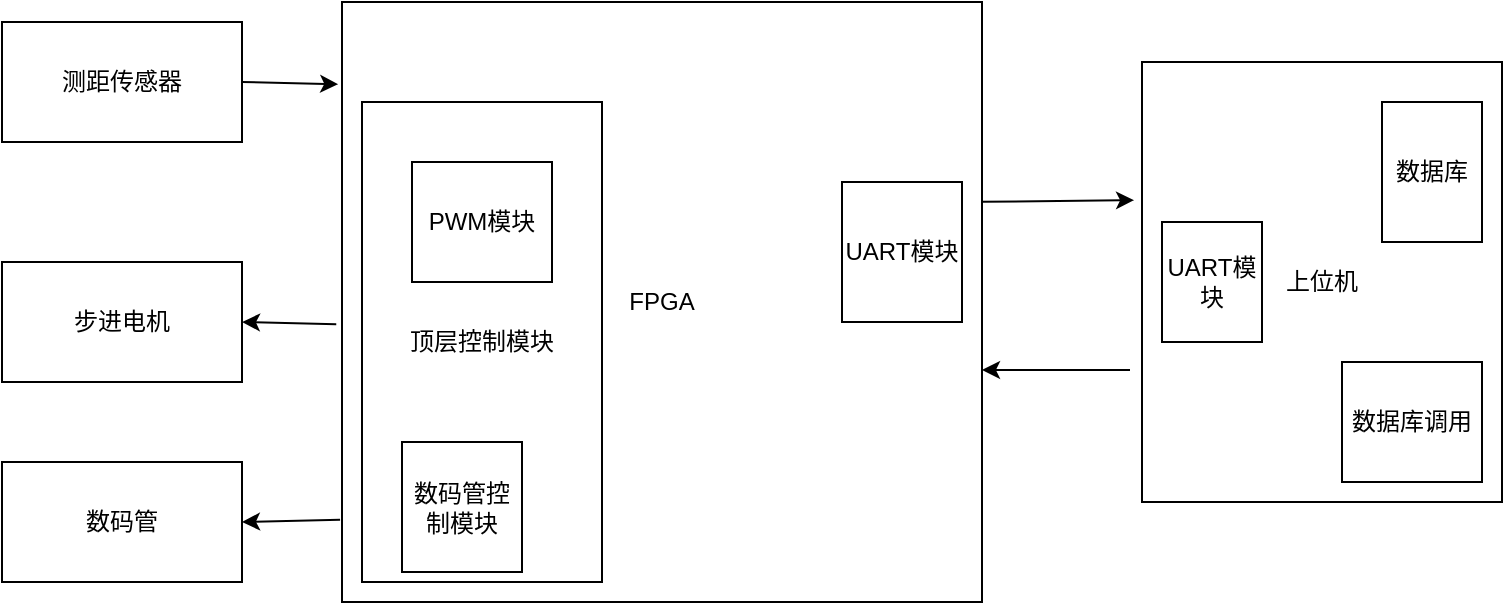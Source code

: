 <mxfile version="14.4.9" type="github">
  <diagram id="PkKeY5RilfShJjIIVHlE" name="Page-1">
    <mxGraphModel dx="1350" dy="804" grid="1" gridSize="10" guides="1" tooltips="1" connect="1" arrows="1" fold="1" page="1" pageScale="1" pageWidth="827" pageHeight="1169" math="0" shadow="0">
      <root>
        <mxCell id="0" />
        <mxCell id="1" parent="0" />
        <mxCell id="WTyLmvjnWqMjKbYEzsTN-1" value="测距传感器" style="rounded=0;whiteSpace=wrap;html=1;" parent="1" vertex="1">
          <mxGeometry x="30" y="120" width="120" height="60" as="geometry" />
        </mxCell>
        <mxCell id="WTyLmvjnWqMjKbYEzsTN-2" value="步进电机" style="rounded=0;whiteSpace=wrap;html=1;sketch=0;" parent="1" vertex="1">
          <mxGeometry x="30" y="240" width="120" height="60" as="geometry" />
        </mxCell>
        <mxCell id="WTyLmvjnWqMjKbYEzsTN-3" value="FPGA" style="rounded=0;whiteSpace=wrap;html=1;sketch=0;" parent="1" vertex="1">
          <mxGeometry x="200" y="110" width="320" height="300" as="geometry" />
        </mxCell>
        <mxCell id="WTyLmvjnWqMjKbYEzsTN-4" value="上位机" style="rounded=0;whiteSpace=wrap;html=1;sketch=0;" parent="1" vertex="1">
          <mxGeometry x="600" y="140" width="180" height="220" as="geometry" />
        </mxCell>
        <mxCell id="WTyLmvjnWqMjKbYEzsTN-6" value="" style="endArrow=classic;html=1;entryX=1;entryY=0.5;entryDx=0;entryDy=0;exitX=-0.009;exitY=0.537;exitDx=0;exitDy=0;exitPerimeter=0;" parent="1" source="WTyLmvjnWqMjKbYEzsTN-3" target="WTyLmvjnWqMjKbYEzsTN-2" edge="1">
          <mxGeometry width="50" height="50" relative="1" as="geometry">
            <mxPoint x="180" y="270" as="sourcePoint" />
            <mxPoint x="270" y="270" as="targetPoint" />
          </mxGeometry>
        </mxCell>
        <mxCell id="WTyLmvjnWqMjKbYEzsTN-7" value="数码管" style="rounded=0;whiteSpace=wrap;html=1;sketch=0;" parent="1" vertex="1">
          <mxGeometry x="30" y="340" width="120" height="60" as="geometry" />
        </mxCell>
        <mxCell id="WTyLmvjnWqMjKbYEzsTN-11" value="" style="endArrow=classic;html=1;entryX=1;entryY=0.5;entryDx=0;entryDy=0;exitX=-0.003;exitY=0.863;exitDx=0;exitDy=0;exitPerimeter=0;" parent="1" source="WTyLmvjnWqMjKbYEzsTN-3" target="WTyLmvjnWqMjKbYEzsTN-7" edge="1">
          <mxGeometry width="50" height="50" relative="1" as="geometry">
            <mxPoint x="180" y="370" as="sourcePoint" />
            <mxPoint x="260" y="350" as="targetPoint" />
          </mxGeometry>
        </mxCell>
        <mxCell id="WTyLmvjnWqMjKbYEzsTN-15" value="" style="endArrow=classic;html=1;" parent="1" edge="1">
          <mxGeometry width="50" height="50" relative="1" as="geometry">
            <mxPoint x="594" y="294" as="sourcePoint" />
            <mxPoint x="520" y="294" as="targetPoint" />
          </mxGeometry>
        </mxCell>
        <mxCell id="l1fs5ziQuPOiMHA6lOia-1" value="UART模块" style="rounded=0;whiteSpace=wrap;html=1;sketch=0;" parent="1" vertex="1">
          <mxGeometry x="450" y="200" width="60" height="70" as="geometry" />
        </mxCell>
        <mxCell id="l1fs5ziQuPOiMHA6lOia-3" value="UART模块" style="whiteSpace=wrap;html=1;rounded=0;sketch=0;" parent="1" vertex="1">
          <mxGeometry x="610" y="220" width="50" height="60" as="geometry" />
        </mxCell>
        <mxCell id="l1fs5ziQuPOiMHA6lOia-7" value="顶层控制模块" style="whiteSpace=wrap;html=1;rounded=0;sketch=0;" parent="1" vertex="1">
          <mxGeometry x="210" y="160" width="120" height="240" as="geometry" />
        </mxCell>
        <mxCell id="l1fs5ziQuPOiMHA6lOia-9" value="" style="endArrow=classic;html=1;exitX=1;exitY=0.5;exitDx=0;exitDy=0;entryX=-0.006;entryY=0.137;entryDx=0;entryDy=0;entryPerimeter=0;" parent="1" source="WTyLmvjnWqMjKbYEzsTN-1" target="WTyLmvjnWqMjKbYEzsTN-3" edge="1">
          <mxGeometry width="50" height="50" relative="1" as="geometry">
            <mxPoint x="390" y="380" as="sourcePoint" />
            <mxPoint x="440" y="330" as="targetPoint" />
          </mxGeometry>
        </mxCell>
        <mxCell id="l1fs5ziQuPOiMHA6lOia-5" value="数码管控制模块" style="whiteSpace=wrap;html=1;rounded=0;sketch=0;" parent="1" vertex="1">
          <mxGeometry x="230" y="330" width="60" height="65" as="geometry" />
        </mxCell>
        <mxCell id="l1fs5ziQuPOiMHA6lOia-4" value="PWM模块" style="whiteSpace=wrap;html=1;rounded=0;sketch=0;" parent="1" vertex="1">
          <mxGeometry x="235" y="190" width="70" height="60" as="geometry" />
        </mxCell>
        <mxCell id="l1fs5ziQuPOiMHA6lOia-10" value="" style="endArrow=classic;html=1;exitX=1;exitY=0.333;exitDx=0;exitDy=0;exitPerimeter=0;entryX=-0.022;entryY=0.314;entryDx=0;entryDy=0;entryPerimeter=0;" parent="1" source="WTyLmvjnWqMjKbYEzsTN-3" target="WTyLmvjnWqMjKbYEzsTN-4" edge="1">
          <mxGeometry width="50" height="50" relative="1" as="geometry">
            <mxPoint x="540" y="250" as="sourcePoint" />
            <mxPoint x="590" y="200" as="targetPoint" />
          </mxGeometry>
        </mxCell>
        <mxCell id="l1fs5ziQuPOiMHA6lOia-11" value="数据库" style="rounded=0;whiteSpace=wrap;html=1;sketch=0;" parent="1" vertex="1">
          <mxGeometry x="720" y="160" width="50" height="70" as="geometry" />
        </mxCell>
        <mxCell id="gIbrRa1x9xztvAzy5hts-1" value="数据库调用" style="whiteSpace=wrap;html=1;" vertex="1" parent="1">
          <mxGeometry x="700" y="290" width="70" height="60" as="geometry" />
        </mxCell>
      </root>
    </mxGraphModel>
  </diagram>
</mxfile>
